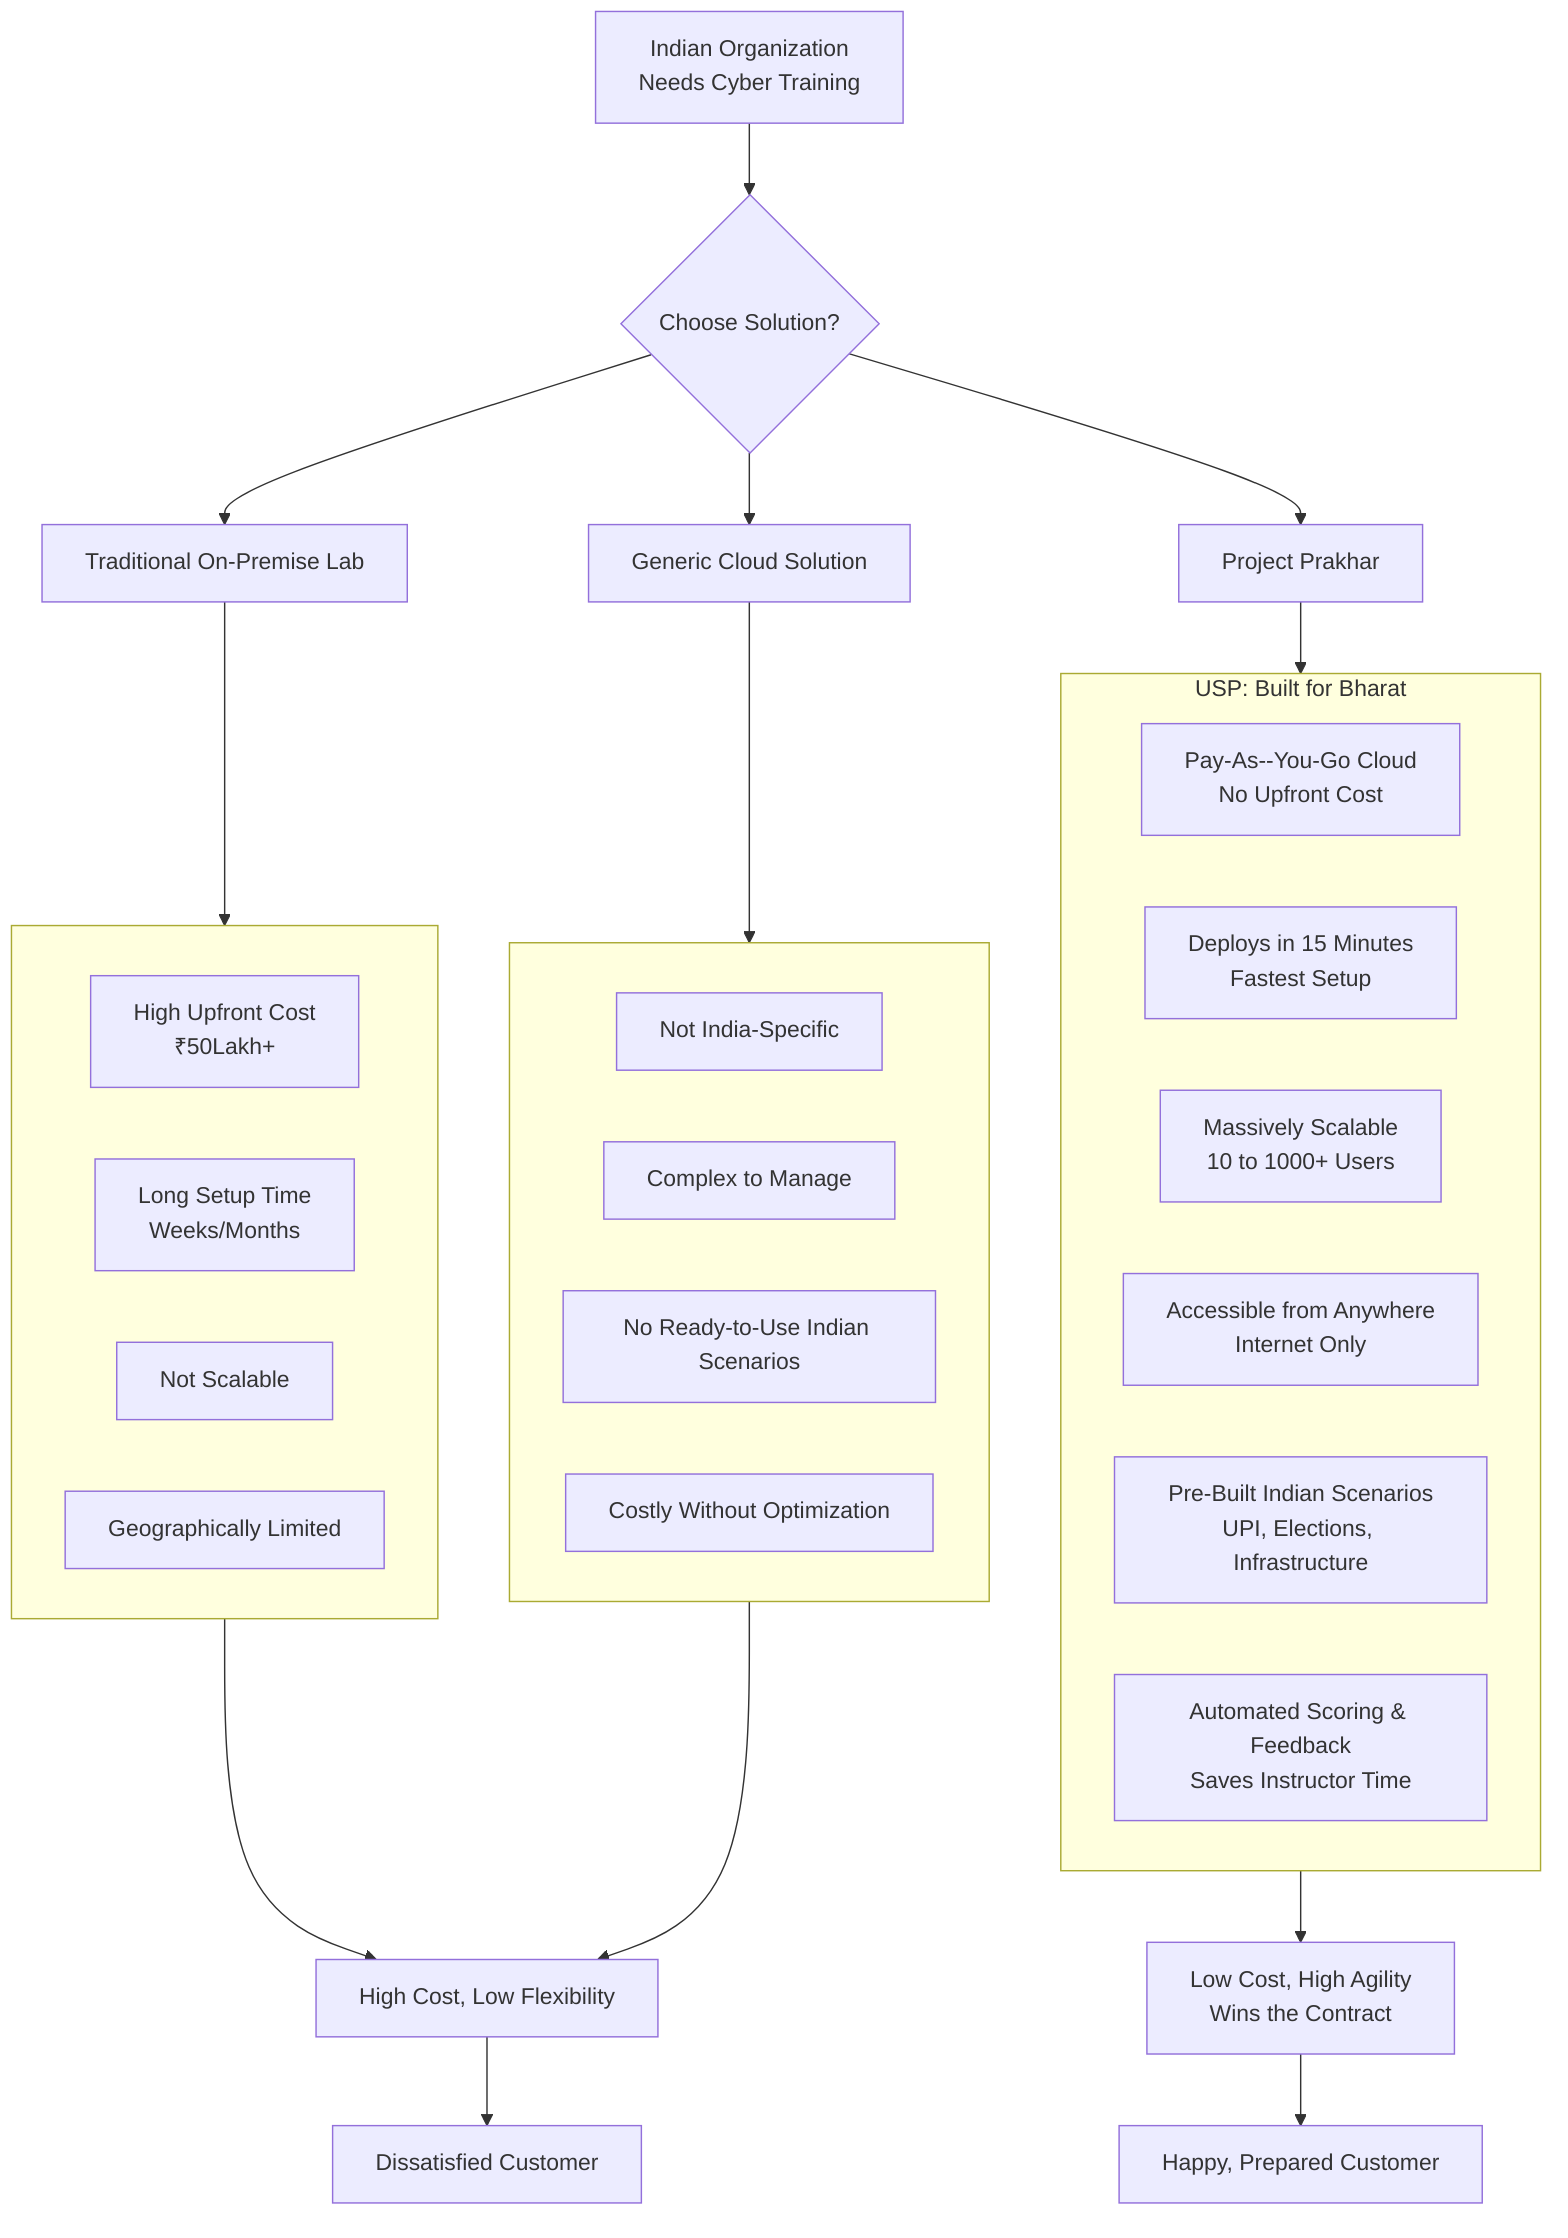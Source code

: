 flowchart TD
    A[Indian Organization<br>Needs Cyber Training] --> B{Choose Solution?}
    
    B --> C[Traditional On-Premise Lab]
    B --> D[Generic Cloud Solution]
    B --> E[Project Prakhar]

    subgraph C_Disadvantages [ ]
        C1[High Upfront Cost<br>₹50Lakh+]
        C2[Long Setup Time<br>Weeks/Months]
        C3[Not Scalable]
        C4[Geographically Limited]
    end
    
    C --> C_Disadvantages

    subgraph D_Disadvantages [ ]
        D1[Not India-Specific]
        D2[Complex to Manage]
        D3[No Ready-to-Use Indian Scenarios]
        D4[Costly Without Optimization]
    end
    
    D --> D_Disadvantages

    subgraph E_Advantages [USP: Built for Bharat]
        E1[Pay-As--You-Go Cloud<br>No Upfront Cost]
        E2[Deploys in 15 Minutes<br>Fastest Setup]
        E3[Massively Scalable<br>10 to 1000+ Users]
        E4[Accessible from Anywhere<br>Internet Only]
        E5[Pre-Built Indian Scenarios<br>UPI, Elections, Infrastructure]
        E6[Automated Scoring & Feedback<br>Saves Instructor Time]
    end

    E --> E_Advantages

    C_Disadvantages --> F[High Cost, Low Flexibility]
    D_Disadvantages --> F
    
    E_Advantages --> G[Low Cost, High Agility<br>Wins the Contract]

    F --> H[Dissatisfied Customer]
    G --> I[Happy, Prepared Customer]